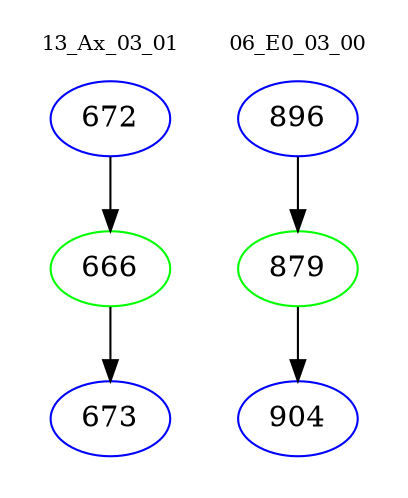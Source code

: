 digraph{
subgraph cluster_0 {
color = white
label = "13_Ax_03_01";
fontsize=10;
T0_672 [label="672", color="blue"]
T0_672 -> T0_666 [color="black"]
T0_666 [label="666", color="green"]
T0_666 -> T0_673 [color="black"]
T0_673 [label="673", color="blue"]
}
subgraph cluster_1 {
color = white
label = "06_E0_03_00";
fontsize=10;
T1_896 [label="896", color="blue"]
T1_896 -> T1_879 [color="black"]
T1_879 [label="879", color="green"]
T1_879 -> T1_904 [color="black"]
T1_904 [label="904", color="blue"]
}
}
